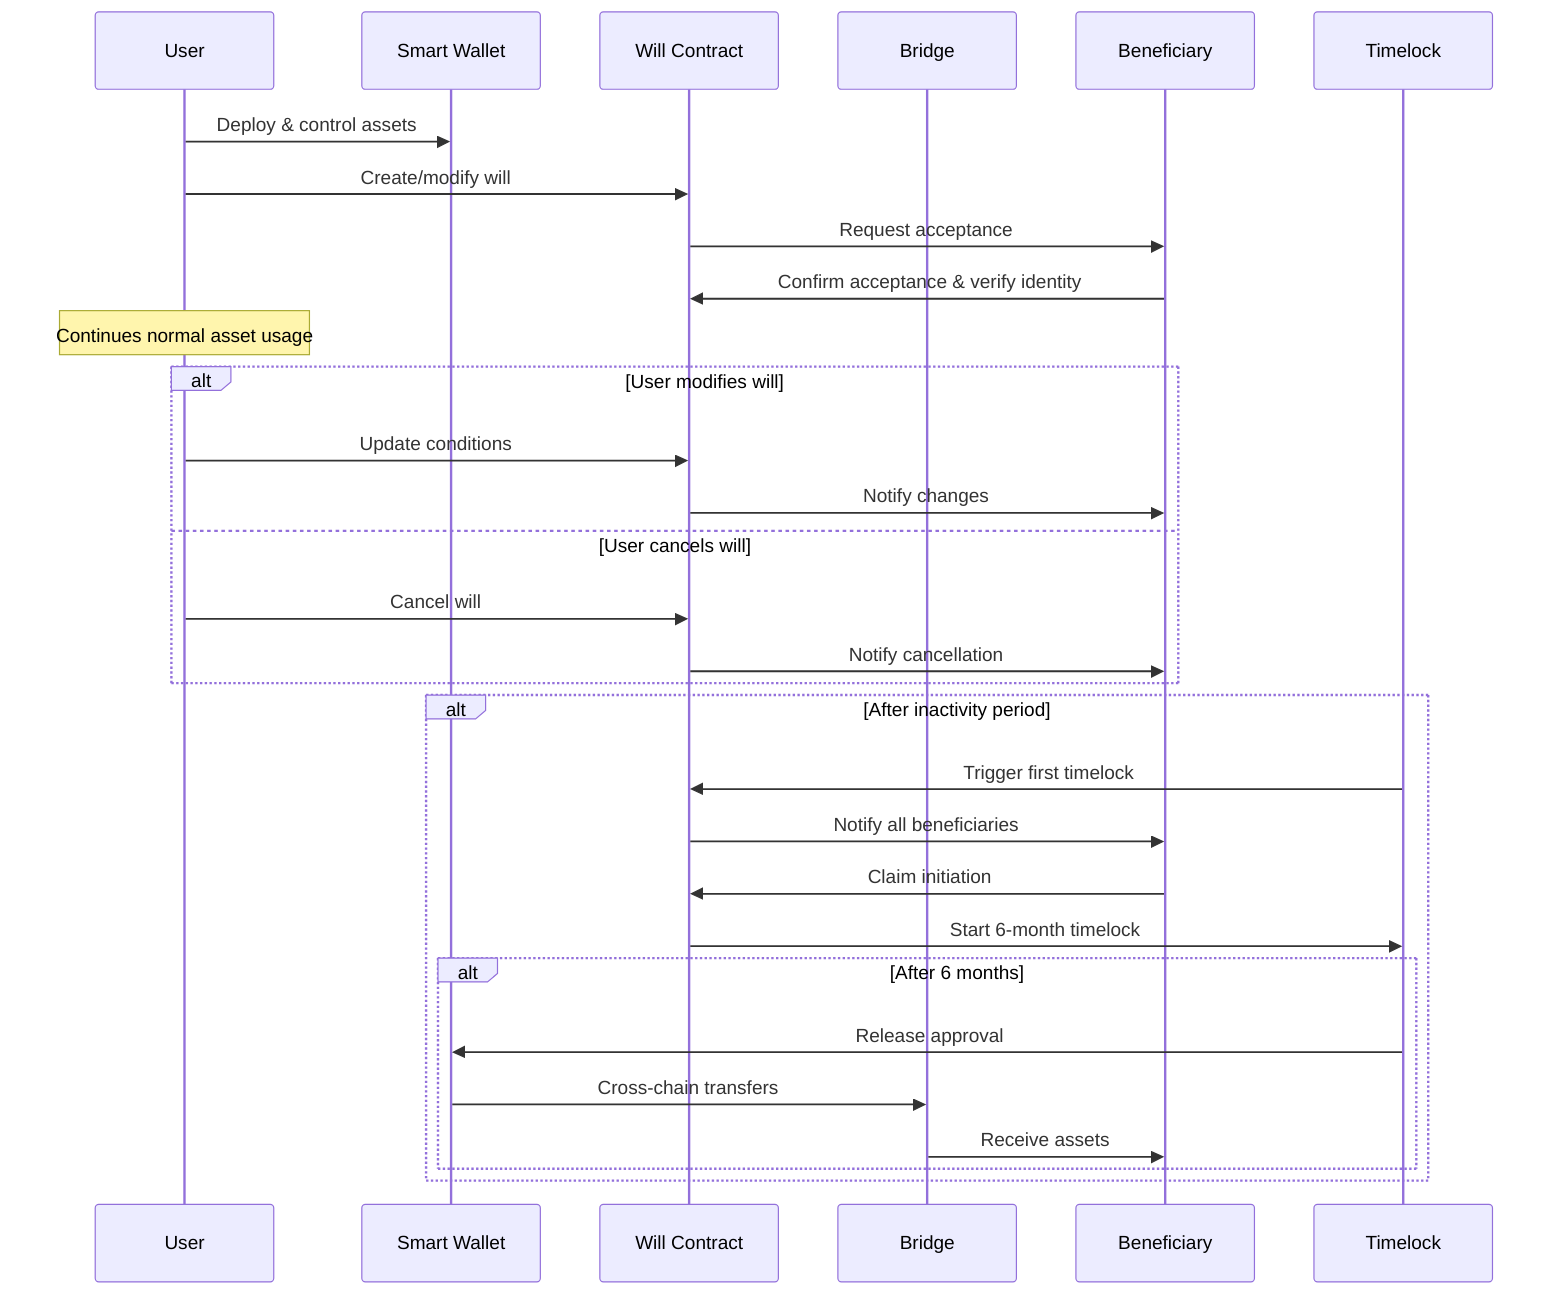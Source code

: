 sequenceDiagram
    participant User
    participant Smart Wallet
    participant Will Contract
    participant Bridge
    participant Beneficiary
    participant Timelock

    User->>Smart Wallet: Deploy & control assets
    User->>Will Contract: Create/modify will
    Will Contract->>Beneficiary: Request acceptance
    Beneficiary->>Will Contract: Confirm acceptance & verify identity
    
    Note over User: Continues normal asset usage
    
    alt User modifies will
        User->>Will Contract: Update conditions
        Will Contract->>Beneficiary: Notify changes
    else User cancels will
        User->>Will Contract: Cancel will
        Will Contract->>Beneficiary: Notify cancellation
    end
    
    alt After inactivity period
        Timelock->>Will Contract: Trigger first timelock
        Will Contract->>Beneficiary: Notify all beneficiaries
        Beneficiary->>Will Contract: Claim initiation
        Will Contract->>Timelock: Start 6-month timelock
        
        alt After 6 months
            Timelock->>Smart Wallet: Release approval
            Smart Wallet->>Bridge: Cross-chain transfers
            Bridge->>Beneficiary: Receive assets
        end
    end